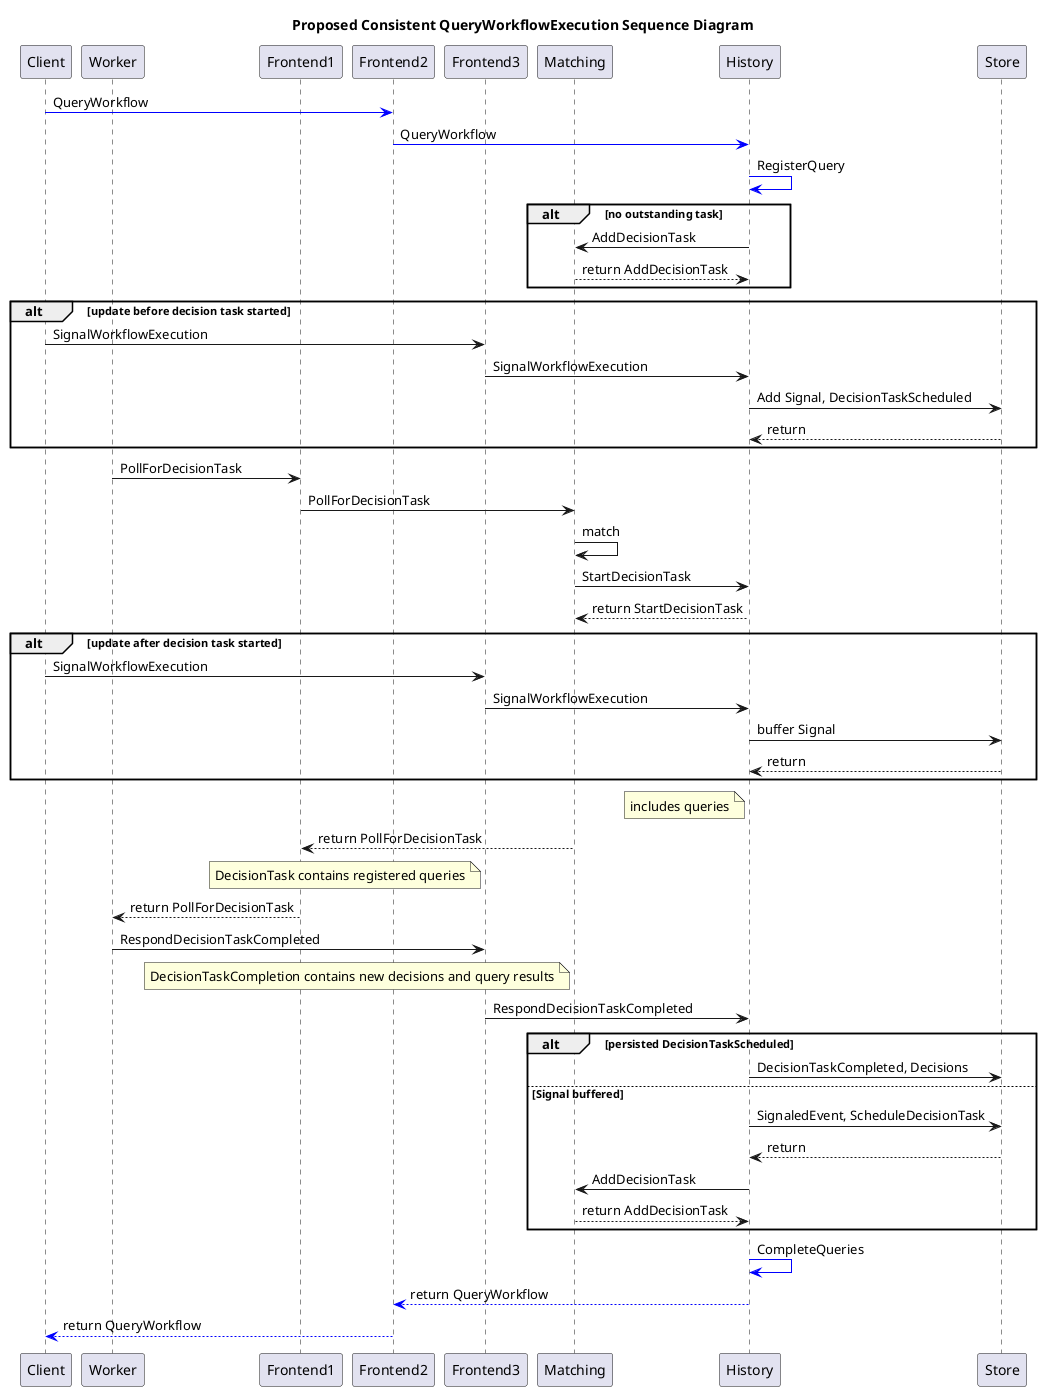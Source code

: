 // Copyright (c) 2017 Uber Technologies, Inc.
//
// Permission is hereby granted, free of charge, to any person obtaining a copy
// of this software and associated documentation files (the "Software"), to deal
// in the Software without restriction, including without limitation the rights
// to use, copy, modify, merge, publish, distribute, sublicense, and/or sell
// copies of the Software, and to permit persons to whom the Software is
// furnished to do so, subject to the following conditions:
//
// The above copyright notice and this permission notice shall be included in
// all copies or substantial portions of the Software.
//
// THE SOFTWARE IS PROVIDED "AS IS", WITHOUT WARRANTY OF ANY KIND, EXPRESS OR
// IMPLIED, INCLUDING BUT NOT LIMITED TO THE WARRANTIES OF MERCHANTABILITY,
// FITNESS FOR A PARTICULAR PURPOSE AND NONINFRINGEMENT. IN NO EVENT SHALL THE
// AUTHORS OR COPYRIGHT HOLDERS BE LIABLE FOR ANY CLAIM, DAMAGES OR OTHER
// LIABILITY, WHETHER IN AN ACTION OF CONTRACT, TORT OR OTHERWISE, ARISING FROM,
// OUT OF OR IN CONNECTION WITH THE SOFTWARE OR THE USE OR OTHER DEALINGS IN
// THE SOFTWARE.

@startuml
       title Proposed Consistent QueryWorkflowExecution Sequence Diagram

       participant Client
       participant Worker
       participant Frontend1
       participant Frontend2
       participant Frontend3
       participant Matching

       Client -[#0000FF]> Frontend2: QueryWorkflow
       Frontend2 -[#0000FF]> History: QueryWorkflow
       History -[#0000FF]> History: RegisterQuery

alt no outstanding task
       History -> Matching: AddDecisionTask
       Matching --> History: return AddDecisionTask
end

alt update before decision task started
       Client -> Frontend3: SignalWorkflowExecution
       Frontend3 -> History: SignalWorkflowExecution
       History -> Store: Add Signal, DecisionTaskScheduled
       Store --> History: return
end
       Worker -> Frontend1: PollForDecisionTask
       Frontend1 -> Matching: PollForDecisionTask
       Matching -> Matching: match
       Matching -> History: StartDecisionTask
       History --> Matching: return StartDecisionTask
alt update after decision task started
       Client -> Frontend3: SignalWorkflowExecution
       Frontend3 -> History: SignalWorkflowExecution
       History -> Store: buffer Signal
       Store --> History: return
end

       note left of History: includes queries



       Matching --> Frontend1: return PollForDecisionTask
       note left of Frontend3: DecisionTask contains registered queries
       Frontend1 --> Worker: return PollForDecisionTask
       Worker -> Frontend3: RespondDecisionTaskCompleted
       note left of Matching: DecisionTaskCompletion contains new decisions and query results

       Frontend3 -> History: RespondDecisionTaskCompleted
alt persisted DecisionTaskScheduled
        History -> Store: DecisionTaskCompleted, Decisions
else Signal buffered
        History -> Store: SignaledEvent, ScheduleDecisionTask
        Store --> History: return
        History -> Matching: AddDecisionTask
        Matching --> History: return AddDecisionTask
end

       History -[#0000FF]> History: CompleteQueries

       History -[#0000FF]-> Frontend2: return QueryWorkflow
       Frontend2 -[#0000FF]-> Client: return QueryWorkflow
@enduml
